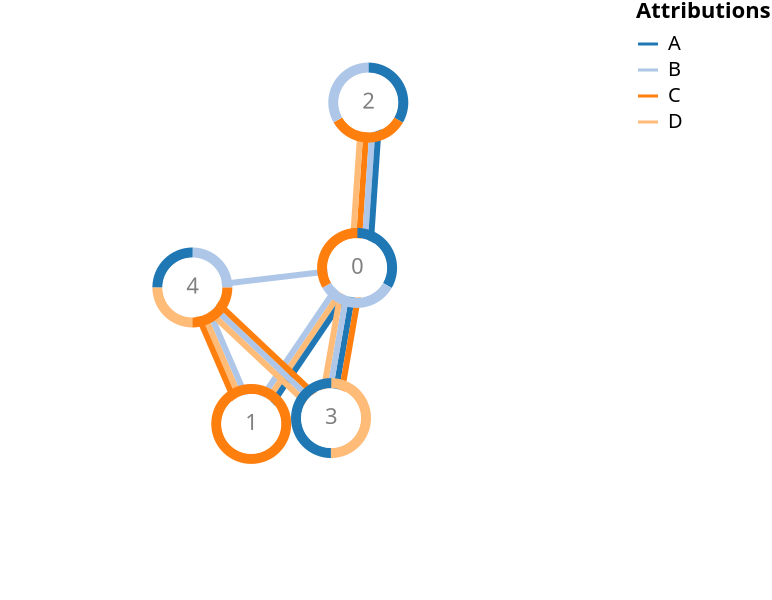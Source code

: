 {
   "$schema": "https://vega.github.io/schema/vega/v5.json",
   "description": "A node-link diagram with force-directed and attributions as arc-segments, multilines.",
   "width": 300,
   "height": 300,
   "padding": 0,
   "signals": [
      {
         "name": "cx",
         "update": "width / 2"
      },
      {
         "name": "cy",
         "update": "height / 2"
      },
      {
         "name": "innerRadius",
         "value": 15
      },
      {
         "name": "bandWidth",
         "value": 5
      },
      {
         "name": "nodeCharge",
         "value": -80
      },
      {
         "name": "linkDistance",
         "value": 80
      },
      {
         "name": "lineWidth",
         "value": 3
      },
      {
         "name": "static",
         "value": true,
         "bind": {
            "input": "checkbox"
         }
      },
      {
         "description": "State variable for active node fix status.",
         "name": "fix",
         "value": false,
         "on": [
            {
               "events": "symbol:mouseout[!event.buttons], window:mouseup",
               "update": "false"
            },
            {
               "events": "symbol:mouseover",
               "update": "fix || true"
            },
            {
               "events": "[symbol:mousedown, window:mouseup] > window:mousemove!",
               "update": "xy()",
               "force": true
            }
         ]
      },
      {
         "description": "Graph node most recently interacted with.",
         "name": "node",
         "value": null,
         "on": [
            {
               "events": "symbol:mouseover",
               "update": "fix === true ? item() : node"
            }
         ]
      },
      {
         "description": "Flag to restart Force simulation upon data changes.",
         "name": "restart",
         "value": false,
         "on": [
            {
               "events": {
                  "signal": "fix"
               },
               "update": "fix && fix.length"
            }
         ]
      }
   ],
   "scales": [
      {
         "name": "color",
         "type": "ordinal",
         "range": {
            "scheme": "category20"
         },
         "domain": {
            "sort": {
               "order": "ascending"
            },
            "fields": [
               {
                  "data": "node-attributions",
                  "field": "attribution"
               },
               {
                  "data": "link-attributions",
                  "field": "attribution"
               }
            ]
         }
      }
   ],
   "legends": [
      {
         "title": "Attributions",
         "stroke": "color",
         "symbolType": "stroke"
      }
   ],
   "marks": [
      {
         "name": "nodes",
         "type": "symbol",
         "zindex": 1,
         "from": {
            "data": "node-data"
         },
         "on": [
            {
               "trigger": "fix",
               "modify": "node",
               "values": "fix === true ? {fx: node.x, fy: node.y} : {fx: fix[0], fy: fix[1]}"
            },
            {
               "trigger": "!fix",
               "modify": "node",
               "values": "{fx: null, fy: null}"
            }
         ],
         "encode": {
            "enter": {
               "fill": {
                  "value": "white"
               },
               "size": {
                  "signal": "2 * (innerRadius+bandWidth+1) * (innerRadius+bandWidth+1)"
               }
            },
            "update": {
               "cursor": {
                  "value": "pointer"
               }
            }
         },
         "transform": [
            {
               "type": "force",
               "iterations": 300,
               "restart": {
                  "signal": "restart"
               },
               "static": {
                  "signal": "static"
               },
               "signal": "force",
               "forces": [
                  {
                     "force": "center",
                     "x": {
                        "signal": "cx"
                     },
                     "y": {
                        "signal": "cy"
                     }
                  },
                  {
                     "force": "collide",
                     "radius": {
                        "signal": "innerRadius+bandWidth"
                     }
                  },
                  {
                     "force": "nbody",
                     "strength": {
                        "signal": "nodeCharge"
                     }
                  },
                  {
                     "force": "link",
                     "links": "link-data",
                     "distance": {
                        "signal": "linkDistance"
                     }
                  }
               ]
            }
         ]
      },
      {
         "name": "links",
         "type": "group",
         "zindex": 0,
         "from": {
            "facet": {
               "data": "link-data",
               "name": "link-facets",
               "groupby": "id"
            }
         },
         "data": [
            {
               "name": "linky-data",
               "source": "link-facets",
               "transform": [
                  {
                     "type": "flatten",
                     "fields": [
                        "attribution"
                     ],
                     "index": "_idx"
                  },
                  {
                     "type": "formula",
                     "as": "weight",
                     "expr": "1"
                  },
                  {
                     "type": "formula",
                     "as": "slot",
                     "expr": "if(datum._idx%2==0, datum._idx/2, -(datum._idx+1)/2)"
                  },
                  {
                     "type": "formula",
                     "as": "idx",
                     "expr": "datum.source.x-datum.target.x"
                  },
                  {
                     "type": "formula",
                     "as": "idy",
                     "expr": "datum.source.y-datum.target.y"
                  },
                  {
                     "type": "formula",
                     "as": "length",
                     "expr": "sqrt(pow(datum.idx, 2) + pow(datum.idy, 2))"
                  },
                  {
                     "type": "formula",
                     "as": "Ax",
                     "expr": "-datum.idy/datum.length"
                  },
                  {
                     "type": "formula",
                     "as": "Ay",
                     "expr": "datum.idx/datum.length"
                  },
                  {
                     "type": "formula",
                     "as": "nx",
                     "expr": "datum.source.x + datum.slot * lineWidth * datum.Ax"
                  },
                  {
                     "type": "formula",
                     "as": "nx2",
                     "expr": "datum.target.x + datum.slot * lineWidth * datum.Ax"
                  },
                  {
                     "type": "formula",
                     "as": "ny",
                     "expr": "datum.source.y + datum.slot * lineWidth * datum.Ay"
                  },
                  {
                     "type": "formula",
                     "as": "ny2",
                     "expr": "datum.target.y + datum.slot * lineWidth * datum.Ay"
                  }
               ]
            }
         ],
         "marks": [
            {
               "type": "rule",
               "name": "lines",
               "from": {
                  "data": "linky-data"
               },
               "encode": {
                  "enter": {
                     "stroke": {
                        "scale": "color",
                        "field": "attribution"
                     },
                     "strokeWidth": {
                        "signal": "lineWidth"
                     }
                  },
                  "update": {
                     "x": {
                        "field": "nx"
                     },
                     "y": {
                        "field": "ny"
                     },
                     "x2": {
                        "field": "nx2"
                     },
                     "y2": {
                        "field": "ny2"
                     }
                  }
               }
            }
         ]
      },
      {
         "name": "nodeHalos",
         "type": "group",
         "from": {
            "facet": {
               "data": "node-attributions",
               "name": "node-facets",
               "groupby": "id"
            }
         },
         "data": [
            {
               "name": "attribution-arcs",
               "source": "node-facets",
               "transform": [
                  {
                     "type": "pie",
                     "field": "weight",
                     "startAngle": 0,
                     "endAngle": 6.29,
                     "sort": true
                  },
                  {
                     "type": "lookup",
                     "from": "nodes",
                     "key": "datum.id",
                     "fields": [
                        "id"
                     ],
                     "values": [
                        "x",
                        "y"
                     ]
                  }
               ]
            }
         ],
         "marks": [
            {
               "type": "arc",
               "from": {
                  "data": "attribution-arcs"
               },
               "encode": {
                  "enter": {
                     "fill": {
                        "scale": "color",
                        "field": "attribution"
                     },
                     "startAngle": {
                        "field": "startAngle"
                     },
                     "endAngle": {
                        "field": "endAngle"
                     },
                     "innerRadius": {
                        "signal": "innerRadius"
                     },
                     "outerRadius": {
                        "signal": "innerRadius+bandWidth"
                     }
                  },
                  "update": {
                     "x": {
                        "field": "x"
                     },
                     "y": {
                        "field": "y"
                     }
                  }
               }
            }
         ]
      },
      {
         "type": "text",
         "name": "labels",
         "zindex": 2,
         "interactive": false,
         "from": {
            "data": "nodes"
         },
         "encode": {
            "enter": {
               "text": {
                  "field": "datum.label"
               },
               "align": {
                  "value": "center"
               },
               "baseline": {
                  "value": "middle"
               }
            },
            "update": {
               "x": {
                  "field": "x"
               },
               "y": {
                  "field": "y"
               },
               "fill": [
                  {
                     "test": "indexof(datum.datum.attribution, '*all*')>=0",
                     "value": "lightgray"
                  },
                  {
                     "value": "gray"
                  }
               ]
            }
         }
      }
   ],
   "data": [
      {
         "name": "node-data",
         "values": [
            {
               "attribution": [
                  "A",
                  "B",
                  "C"
               ],
               "label": 0,
               "id": 0
            },
            {
               "attribution": [
                  "C"
               ],
               "label": 1,
               "id": 1
            },
            {
               "attribution": [
                  "A",
                  "C",
                  "B"
               ],
               "label": 2,
               "id": 2
            },
            {
               "attribution": [
                  "D",
                  "A"
               ],
               "label": 3,
               "id": 3
            },
            {
               "attribution": [
                  "B",
                  "C",
                  "D",
                  "A"
               ],
               "label": 4,
               "id": 4
            }
         ]
      },
      {
         "name": "link-data",
         "values": [
            {
               "attribution": [
                  "D",
                  "B",
                  "A"
               ],
               "source": 0,
               "target": 1
            },
            {
               "attribution": [
                  "C",
                  "B",
                  "D",
                  "A"
               ],
               "source": 0,
               "target": 2
            },
            {
               "attribution": [
                  "A",
                  "B",
                  "C",
                  "D"
               ],
               "source": 0,
               "target": 3
            },
            {
               "attribution": [
                  "B"
               ],
               "source": 0,
               "target": 4
            },
            {
               "attribution": [
                  "D",
                  "B",
                  "C"
               ],
               "source": 1,
               "target": 4
            },
            {
               "attribution": [
                  "B",
                  "C",
                  "D"
               ],
               "source": 3,
               "target": 4
            }
         ]
      },
      {
         "name": "node-attributions",
         "source": "node-data",
         "transform": [
            {
               "type": "flatten",
               "fields": [
                  "attribution"
               ]
            },
            {
               "type": "formula",
               "as": "weight",
               "expr": "1"
            }
         ]
      },
      {
         "name": "link-attributions",
         "source": "link-data",
         "transform": [
            {
               "type": "flatten",
               "fields": [
                  "attribution"
               ],
               "index": "_idx"
            }
         ]
      }
   ]
}